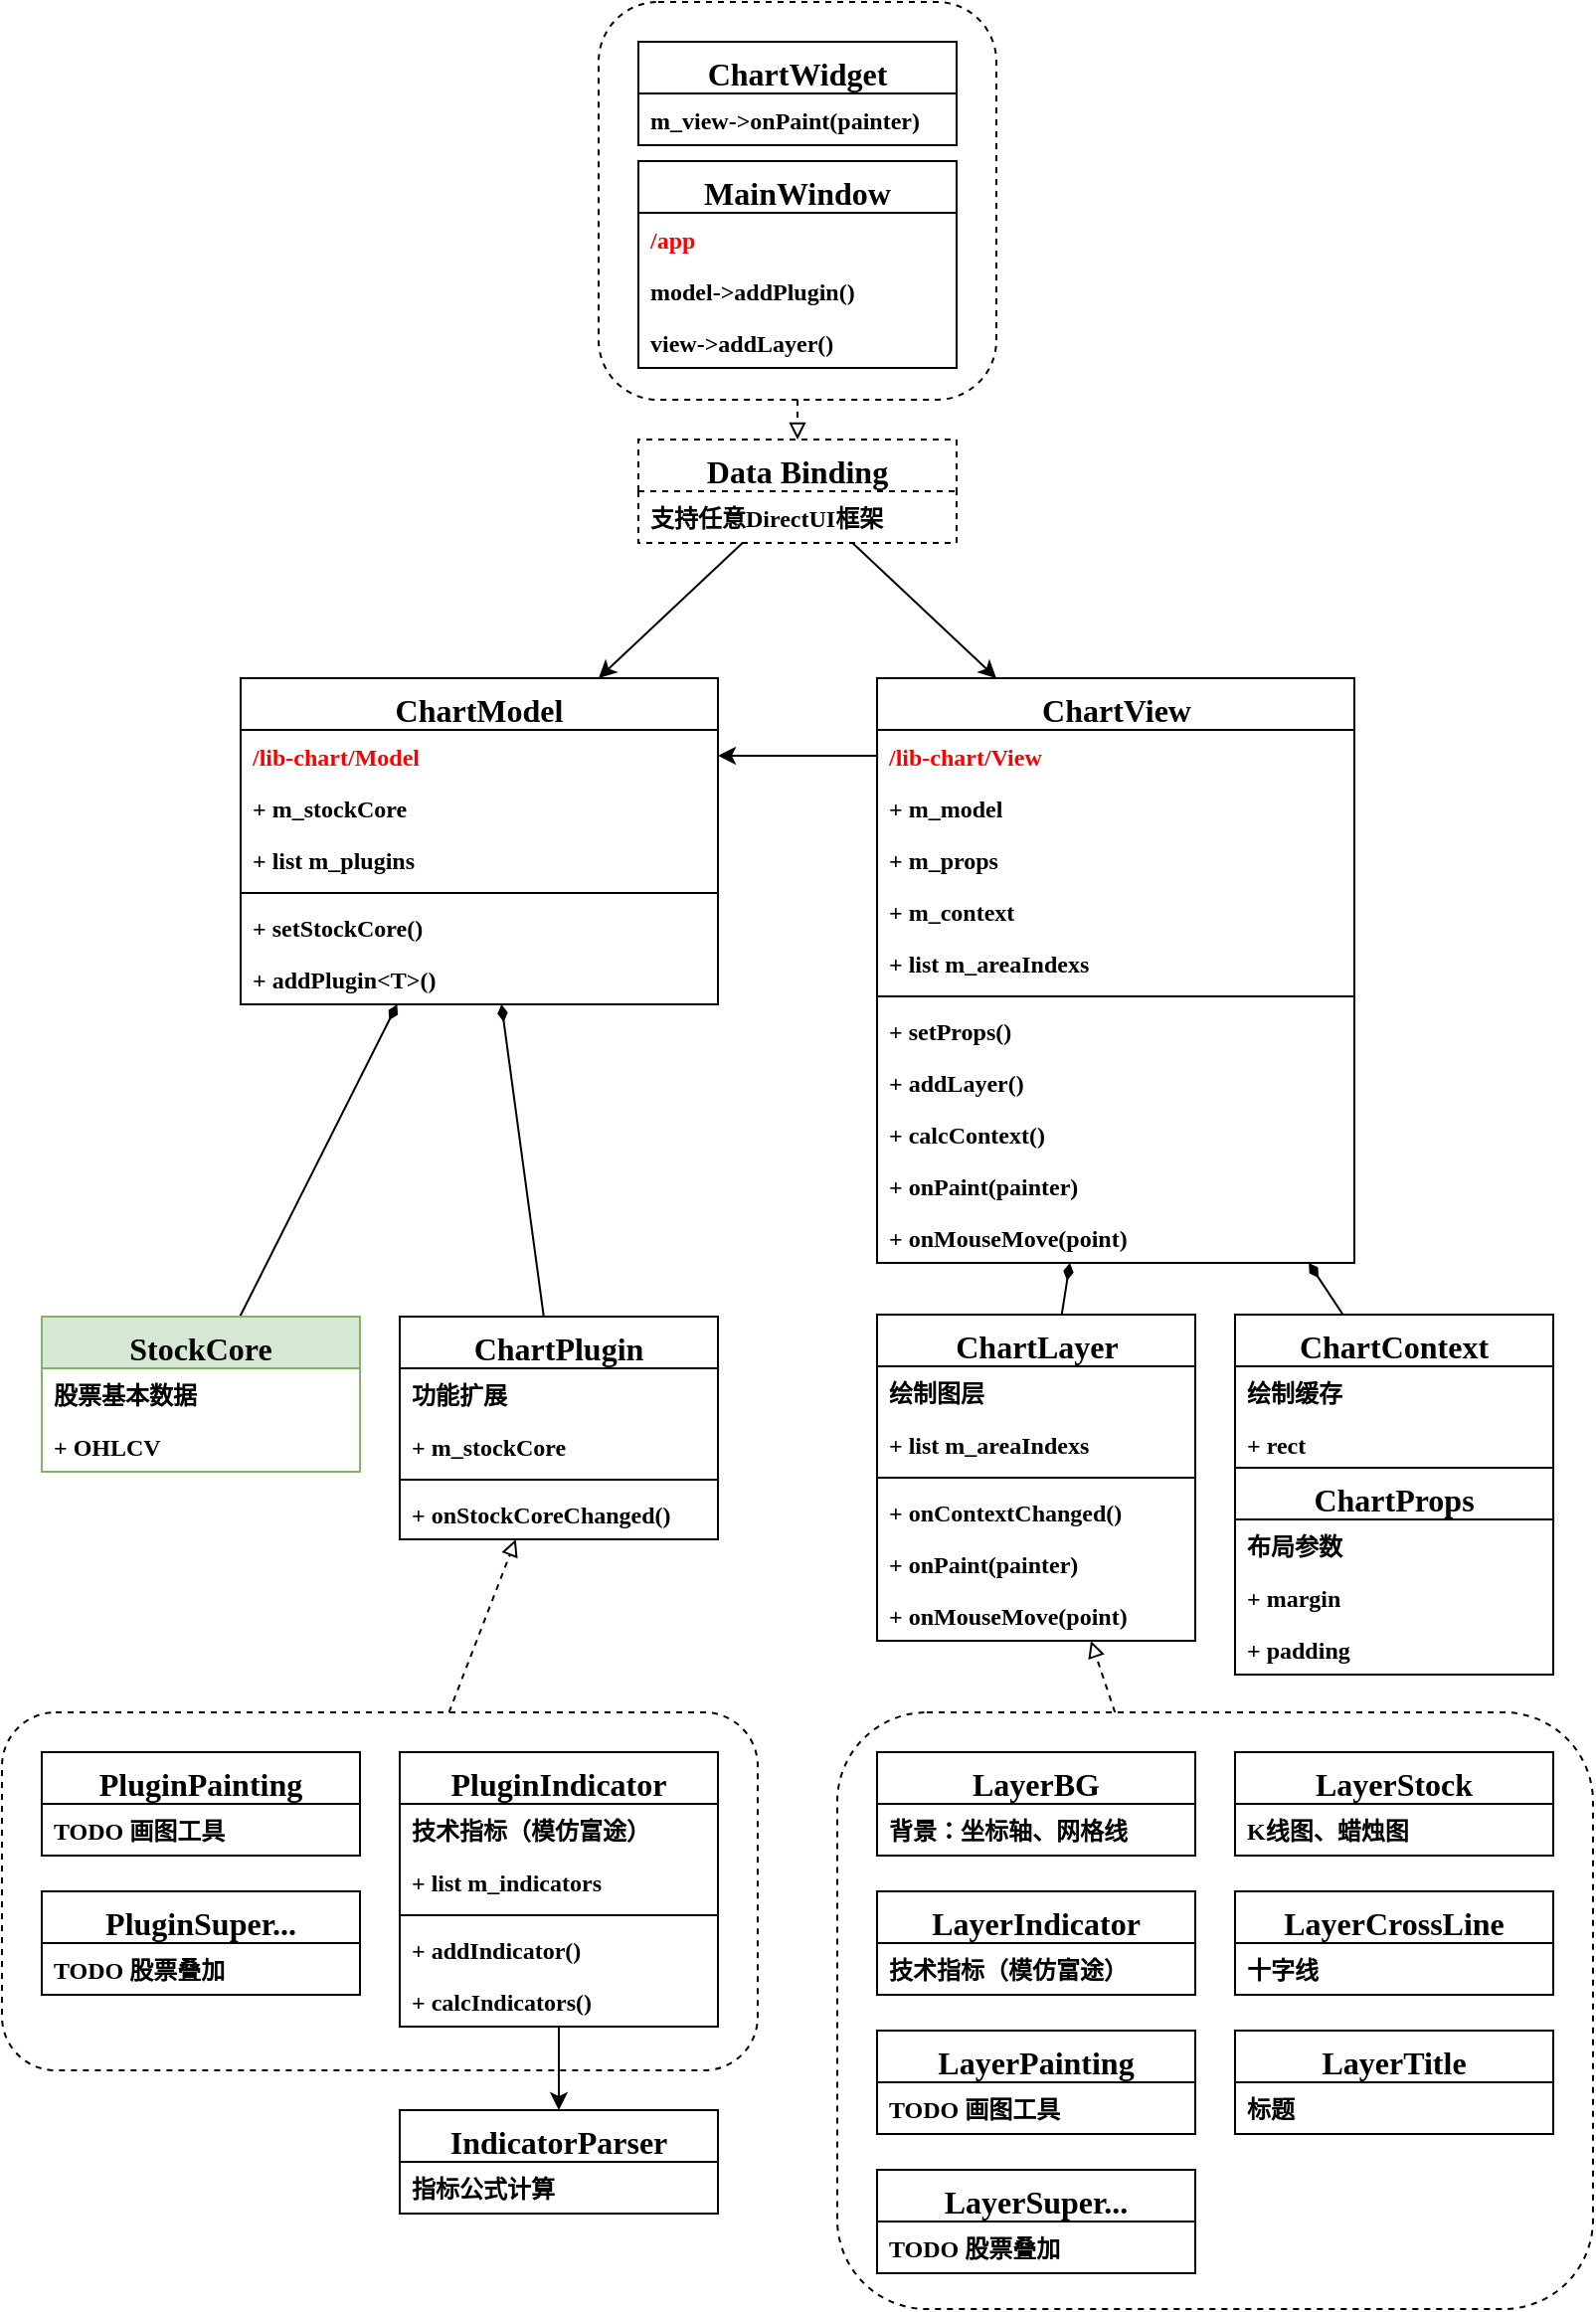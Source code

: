 <mxfile version="20.8.16" type="device"><diagram id="OxLUvv9R1Q_fNie7g9IL" name="第 1 页"><mxGraphModel dx="1355" dy="2053" grid="1" gridSize="10" guides="1" tooltips="1" connect="1" arrows="1" fold="1" page="1" pageScale="1" pageWidth="827" pageHeight="1169" background="#ffffff" math="0" shadow="0"><root><mxCell id="0"/><mxCell id="1" parent="0"/><mxCell id="dZIWXUb1Ma_gfkpm0XGD-43" style="edgeStyle=none;rounded=0;orthogonalLoop=1;jettySize=auto;html=1;endArrow=block;endFill=0;dashed=1;fontFamily=微软雅黑;fontStyle=1" parent="1" source="dZIWXUb1Ma_gfkpm0XGD-32" target="x92rDyIkl2Hdk8rhzTcv-98" edge="1"><mxGeometry relative="1" as="geometry"/></mxCell><mxCell id="dZIWXUb1Ma_gfkpm0XGD-32" value="" style="rounded=1;whiteSpace=wrap;html=1;labelBackgroundColor=none;dashed=1;fontFamily=微软雅黑;fontStyle=1;fillColor=none;" parent="1" vertex="1"><mxGeometry x="300" y="-220" width="200" height="200" as="geometry"/></mxCell><mxCell id="dZIWXUb1Ma_gfkpm0XGD-40" style="edgeStyle=none;rounded=0;orthogonalLoop=1;jettySize=auto;html=1;dashed=1;endArrow=block;endFill=0;fontFamily=微软雅黑;fontStyle=1" parent="1" source="Jx--1LyCdlOMn9CfVuIm-120" target="Jx--1LyCdlOMn9CfVuIm-84" edge="1"><mxGeometry relative="1" as="geometry"/></mxCell><mxCell id="Jx--1LyCdlOMn9CfVuIm-120" value="" style="rounded=1;whiteSpace=wrap;html=1;labelBackgroundColor=none;dashed=1;fontFamily=微软雅黑;fontStyle=1;fillColor=none;" parent="1" vertex="1"><mxGeometry x="420" y="640" width="380" height="300" as="geometry"/></mxCell><mxCell id="dZIWXUb1Ma_gfkpm0XGD-38" style="edgeStyle=none;rounded=0;orthogonalLoop=1;jettySize=auto;html=1;endArrow=block;endFill=0;dashed=1;fontFamily=微软雅黑;fontStyle=1" parent="1" source="Jx--1LyCdlOMn9CfVuIm-77" target="x92rDyIkl2Hdk8rhzTcv-103" edge="1"><mxGeometry relative="1" as="geometry"/></mxCell><mxCell id="Jx--1LyCdlOMn9CfVuIm-77" value="" style="rounded=1;whiteSpace=wrap;html=1;labelBackgroundColor=none;dashed=1;fontFamily=微软雅黑;fontStyle=1;fillColor=none;" parent="1" vertex="1"><mxGeometry y="640" width="380" height="180" as="geometry"/></mxCell><mxCell id="x92rDyIkl2Hdk8rhzTcv-42" value="ChartModel" style="swimlane;fontStyle=1;align=center;verticalAlign=top;childLayout=stackLayout;horizontal=1;startSize=26;horizontalStack=0;resizeParent=1;resizeParentMax=0;resizeLast=0;collapsible=1;marginBottom=0;fontSize=16;fontFamily=微软雅黑;" parent="1" vertex="1"><mxGeometry x="120" y="120" width="240" height="164" as="geometry"/></mxCell><mxCell id="x92rDyIkl2Hdk8rhzTcv-43" value="/lib-chart/Model" style="text;align=left;verticalAlign=top;spacingLeft=4;spacingRight=4;overflow=hidden;rotatable=0;points=[[0,0.5],[1,0.5]];portConstraint=eastwest;fontColor=#FF0000;fontFamily=微软雅黑;fontStyle=1" parent="x92rDyIkl2Hdk8rhzTcv-42" vertex="1"><mxGeometry y="26" width="240" height="26" as="geometry"/></mxCell><mxCell id="h1DoYMgi9d51SoZy6B5H-12" value="+ m_stockCore" style="text;align=left;verticalAlign=top;spacingLeft=4;spacingRight=4;overflow=hidden;rotatable=0;points=[[0,0.5],[1,0.5]];portConstraint=eastwest;fontFamily=微软雅黑;fontStyle=1" vertex="1" parent="x92rDyIkl2Hdk8rhzTcv-42"><mxGeometry y="52" width="240" height="26" as="geometry"/></mxCell><mxCell id="x92rDyIkl2Hdk8rhzTcv-47" value="+ list m_plugins" style="text;align=left;verticalAlign=top;spacingLeft=4;spacingRight=4;overflow=hidden;rotatable=0;points=[[0,0.5],[1,0.5]];portConstraint=eastwest;fontFamily=微软雅黑;fontStyle=1" parent="x92rDyIkl2Hdk8rhzTcv-42" vertex="1"><mxGeometry y="78" width="240" height="26" as="geometry"/></mxCell><mxCell id="x92rDyIkl2Hdk8rhzTcv-44" value="" style="line;strokeWidth=1;align=left;verticalAlign=middle;spacingTop=-1;spacingLeft=3;spacingRight=3;rotatable=0;labelPosition=right;points=[];portConstraint=eastwest;fontFamily=微软雅黑;fontStyle=1" parent="x92rDyIkl2Hdk8rhzTcv-42" vertex="1"><mxGeometry y="104" width="240" height="8" as="geometry"/></mxCell><mxCell id="Jx--1LyCdlOMn9CfVuIm-8" value="+ setStockCore()" style="text;align=left;verticalAlign=top;spacingLeft=4;spacingRight=4;overflow=hidden;rotatable=0;points=[[0,0.5],[1,0.5]];portConstraint=eastwest;fontFamily=微软雅黑;fontStyle=1" parent="x92rDyIkl2Hdk8rhzTcv-42" vertex="1"><mxGeometry y="112" width="240" height="26" as="geometry"/></mxCell><mxCell id="Jx--1LyCdlOMn9CfVuIm-9" value="+ addPlugin&lt;T&gt;()" style="text;align=left;verticalAlign=top;spacingLeft=4;spacingRight=4;overflow=hidden;rotatable=0;points=[[0,0.5],[1,0.5]];portConstraint=eastwest;fontFamily=微软雅黑;fontStyle=1" parent="x92rDyIkl2Hdk8rhzTcv-42" vertex="1"><mxGeometry y="138" width="240" height="26" as="geometry"/></mxCell><mxCell id="dZIWXUb1Ma_gfkpm0XGD-36" style="edgeStyle=none;rounded=0;orthogonalLoop=1;jettySize=auto;html=1;endArrow=diamondThin;endFill=1;fontFamily=微软雅黑;fontStyle=1" parent="1" source="x92rDyIkl2Hdk8rhzTcv-52" target="x92rDyIkl2Hdk8rhzTcv-139" edge="1"><mxGeometry relative="1" as="geometry"/></mxCell><mxCell id="x92rDyIkl2Hdk8rhzTcv-52" value="ChartContext" style="swimlane;fontStyle=1;align=center;verticalAlign=top;childLayout=stackLayout;horizontal=1;startSize=26;horizontalStack=0;resizeParent=1;resizeParentMax=0;resizeLast=0;collapsible=1;marginBottom=0;fontSize=16;fontFamily=微软雅黑;" parent="1" vertex="1"><mxGeometry x="620" y="440" width="160" height="78" as="geometry"/></mxCell><mxCell id="x92rDyIkl2Hdk8rhzTcv-53" value="绘制缓存" style="text;align=left;verticalAlign=top;spacingLeft=4;spacingRight=4;overflow=hidden;rotatable=0;points=[[0,0.5],[1,0.5]];portConstraint=eastwest;fontFamily=微软雅黑;fontStyle=1" parent="x92rDyIkl2Hdk8rhzTcv-52" vertex="1"><mxGeometry y="26" width="160" height="26" as="geometry"/></mxCell><mxCell id="Jx--1LyCdlOMn9CfVuIm-75" value="+ rect" style="text;align=left;verticalAlign=top;spacingLeft=4;spacingRight=4;overflow=hidden;rotatable=0;points=[[0,0.5],[1,0.5]];portConstraint=eastwest;fontFamily=微软雅黑;fontStyle=1" parent="x92rDyIkl2Hdk8rhzTcv-52" vertex="1"><mxGeometry y="52" width="160" height="26" as="geometry"/></mxCell><mxCell id="x92rDyIkl2Hdk8rhzTcv-89" value="ChartProps" style="swimlane;fontStyle=1;align=center;verticalAlign=top;childLayout=stackLayout;horizontal=1;startSize=26;horizontalStack=0;resizeParent=1;resizeParentMax=0;resizeLast=0;collapsible=1;marginBottom=0;fontSize=16;fontFamily=微软雅黑;" parent="1" vertex="1"><mxGeometry x="620" y="517" width="160" height="104" as="geometry"/></mxCell><mxCell id="x92rDyIkl2Hdk8rhzTcv-91" value="布局参数" style="text;align=left;verticalAlign=top;spacingLeft=4;spacingRight=4;overflow=hidden;rotatable=0;points=[[0,0.5],[1,0.5]];portConstraint=eastwest;fontFamily=微软雅黑;fontStyle=1" parent="x92rDyIkl2Hdk8rhzTcv-89" vertex="1"><mxGeometry y="26" width="160" height="26" as="geometry"/></mxCell><mxCell id="Jx--1LyCdlOMn9CfVuIm-74" value="+ margin" style="text;align=left;verticalAlign=top;spacingLeft=4;spacingRight=4;overflow=hidden;rotatable=0;points=[[0,0.5],[1,0.5]];portConstraint=eastwest;fontFamily=微软雅黑;fontStyle=1" parent="x92rDyIkl2Hdk8rhzTcv-89" vertex="1"><mxGeometry y="52" width="160" height="26" as="geometry"/></mxCell><mxCell id="Jx--1LyCdlOMn9CfVuIm-18" value="+ padding" style="text;align=left;verticalAlign=top;spacingLeft=4;spacingRight=4;overflow=hidden;rotatable=0;points=[[0,0.5],[1,0.5]];portConstraint=eastwest;fontFamily=微软雅黑;fontStyle=1" parent="x92rDyIkl2Hdk8rhzTcv-89" vertex="1"><mxGeometry y="78" width="160" height="26" as="geometry"/></mxCell><mxCell id="h1DoYMgi9d51SoZy6B5H-21" style="edgeStyle=none;rounded=0;orthogonalLoop=1;jettySize=auto;html=1;fontColor=#FF0000;entryX=0.75;entryY=0;entryDx=0;entryDy=0;" edge="1" parent="1" source="x92rDyIkl2Hdk8rhzTcv-98" target="x92rDyIkl2Hdk8rhzTcv-42"><mxGeometry relative="1" as="geometry"/></mxCell><mxCell id="h1DoYMgi9d51SoZy6B5H-22" style="edgeStyle=none;rounded=0;orthogonalLoop=1;jettySize=auto;html=1;fontColor=#FF0000;entryX=0.25;entryY=0;entryDx=0;entryDy=0;" edge="1" parent="1" source="x92rDyIkl2Hdk8rhzTcv-98" target="x92rDyIkl2Hdk8rhzTcv-139"><mxGeometry relative="1" as="geometry"/></mxCell><mxCell id="x92rDyIkl2Hdk8rhzTcv-98" value="Data Binding" style="swimlane;fontStyle=1;align=center;verticalAlign=top;childLayout=stackLayout;horizontal=1;startSize=26;horizontalStack=0;resizeParent=1;resizeParentMax=0;resizeLast=0;collapsible=1;marginBottom=0;fontSize=16;dashed=1;fontFamily=微软雅黑;" parent="1" vertex="1"><mxGeometry x="320" width="160" height="52" as="geometry"/></mxCell><mxCell id="h1DoYMgi9d51SoZy6B5H-14" value="支持任意DirectUI框架" style="text;align=left;verticalAlign=top;spacingLeft=4;spacingRight=4;overflow=hidden;rotatable=0;points=[[0,0.5],[1,0.5]];portConstraint=eastwest;fontFamily=微软雅黑;fontStyle=1" vertex="1" parent="x92rDyIkl2Hdk8rhzTcv-98"><mxGeometry y="26" width="160" height="26" as="geometry"/></mxCell><mxCell id="dZIWXUb1Ma_gfkpm0XGD-33" style="edgeStyle=none;rounded=0;orthogonalLoop=1;jettySize=auto;html=1;endArrow=diamondThin;endFill=1;fontFamily=微软雅黑;fontStyle=1" parent="1" source="x92rDyIkl2Hdk8rhzTcv-103" target="x92rDyIkl2Hdk8rhzTcv-42" edge="1"><mxGeometry relative="1" as="geometry"/></mxCell><mxCell id="x92rDyIkl2Hdk8rhzTcv-103" value="ChartPlugin" style="swimlane;fontStyle=1;align=center;verticalAlign=top;childLayout=stackLayout;horizontal=1;startSize=26;horizontalStack=0;resizeParent=1;resizeParentMax=0;resizeLast=0;collapsible=1;marginBottom=0;fontSize=16;fontFamily=微软雅黑;" parent="1" vertex="1"><mxGeometry x="200" y="441" width="160" height="112" as="geometry"/></mxCell><mxCell id="x92rDyIkl2Hdk8rhzTcv-106" value="功能扩展" style="text;align=left;verticalAlign=top;spacingLeft=4;spacingRight=4;overflow=hidden;rotatable=0;points=[[0,0.5],[1,0.5]];portConstraint=eastwest;fontFamily=微软雅黑;fontStyle=1" parent="x92rDyIkl2Hdk8rhzTcv-103" vertex="1"><mxGeometry y="26" width="160" height="26" as="geometry"/></mxCell><mxCell id="Jx--1LyCdlOMn9CfVuIm-72" value="+ m_stockCore" style="text;align=left;verticalAlign=top;spacingLeft=4;spacingRight=4;overflow=hidden;rotatable=0;points=[[0,0.5],[1,0.5]];portConstraint=eastwest;fontFamily=微软雅黑;fontStyle=1" parent="x92rDyIkl2Hdk8rhzTcv-103" vertex="1"><mxGeometry y="52" width="160" height="26" as="geometry"/></mxCell><mxCell id="x92rDyIkl2Hdk8rhzTcv-107" value="" style="line;strokeWidth=1;align=left;verticalAlign=middle;spacingTop=-1;spacingLeft=3;spacingRight=3;rotatable=0;labelPosition=right;points=[];portConstraint=eastwest;fontFamily=微软雅黑;fontStyle=1" parent="x92rDyIkl2Hdk8rhzTcv-103" vertex="1"><mxGeometry y="78" width="160" height="8" as="geometry"/></mxCell><mxCell id="x92rDyIkl2Hdk8rhzTcv-108" value="+ onStockCoreChanged()" style="text;align=left;verticalAlign=top;spacingLeft=4;spacingRight=4;overflow=hidden;rotatable=0;points=[[0,0.5],[1,0.5]];portConstraint=eastwest;fontFamily=微软雅黑;fontStyle=1" parent="x92rDyIkl2Hdk8rhzTcv-103" vertex="1"><mxGeometry y="86" width="160" height="26" as="geometry"/></mxCell><mxCell id="dZIWXUb1Ma_gfkpm0XGD-34" style="edgeStyle=none;rounded=0;orthogonalLoop=1;jettySize=auto;html=1;endArrow=diamondThin;endFill=1;fontFamily=微软雅黑;fontStyle=1" parent="1" source="x92rDyIkl2Hdk8rhzTcv-112" target="x92rDyIkl2Hdk8rhzTcv-42" edge="1"><mxGeometry relative="1" as="geometry"/></mxCell><mxCell id="x92rDyIkl2Hdk8rhzTcv-112" value="StockCore" style="swimlane;fontStyle=1;align=center;verticalAlign=top;childLayout=stackLayout;horizontal=1;startSize=26;horizontalStack=0;resizeParent=1;resizeParentMax=0;resizeLast=0;collapsible=1;marginBottom=0;fontSize=16;fillColor=#d5e8d4;strokeColor=#82b366;fontFamily=微软雅黑;" parent="1" vertex="1"><mxGeometry x="20" y="441" width="160" height="78" as="geometry"/></mxCell><mxCell id="x92rDyIkl2Hdk8rhzTcv-113" value="股票基本数据" style="text;align=left;verticalAlign=top;spacingLeft=4;spacingRight=4;overflow=hidden;rotatable=0;points=[[0,0.5],[1,0.5]];portConstraint=eastwest;fontFamily=微软雅黑;fontStyle=1" parent="x92rDyIkl2Hdk8rhzTcv-112" vertex="1"><mxGeometry y="26" width="160" height="26" as="geometry"/></mxCell><mxCell id="Jx--1LyCdlOMn9CfVuIm-73" value="+ OHLCV" style="text;align=left;verticalAlign=top;spacingLeft=4;spacingRight=4;overflow=hidden;rotatable=0;points=[[0,0.5],[1,0.5]];portConstraint=eastwest;fontFamily=微软雅黑;fontStyle=1" parent="x92rDyIkl2Hdk8rhzTcv-112" vertex="1"><mxGeometry y="52" width="160" height="26" as="geometry"/></mxCell><mxCell id="x92rDyIkl2Hdk8rhzTcv-139" value="ChartView" style="swimlane;fontStyle=1;align=center;verticalAlign=top;childLayout=stackLayout;horizontal=1;startSize=26;horizontalStack=0;resizeParent=1;resizeParentMax=0;resizeLast=0;collapsible=1;marginBottom=0;fontSize=16;html=1;fontFamily=微软雅黑;" parent="1" vertex="1"><mxGeometry x="440" y="120" width="240" height="294" as="geometry"/></mxCell><mxCell id="h1DoYMgi9d51SoZy6B5H-13" value="/lib-chart/View" style="text;align=left;verticalAlign=top;spacingLeft=4;spacingRight=4;overflow=hidden;rotatable=0;points=[[0,0.5],[1,0.5]];portConstraint=eastwest;fontColor=#FF0000;fontFamily=微软雅黑;fontStyle=1" vertex="1" parent="x92rDyIkl2Hdk8rhzTcv-139"><mxGeometry y="26" width="240" height="26" as="geometry"/></mxCell><mxCell id="x92rDyIkl2Hdk8rhzTcv-140" value="+ m_model" style="text;align=left;verticalAlign=top;spacingLeft=4;spacingRight=4;overflow=hidden;rotatable=0;points=[[0,0.5],[1,0.5]];portConstraint=eastwest;fontFamily=微软雅黑;fontStyle=1" parent="x92rDyIkl2Hdk8rhzTcv-139" vertex="1"><mxGeometry y="52" width="240" height="26" as="geometry"/></mxCell><mxCell id="Jx--1LyCdlOMn9CfVuIm-16" value="+ m_props" style="text;align=left;verticalAlign=top;spacingLeft=4;spacingRight=4;overflow=hidden;rotatable=0;points=[[0,0.5],[1,0.5]];portConstraint=eastwest;fontFamily=微软雅黑;fontStyle=1" parent="x92rDyIkl2Hdk8rhzTcv-139" vertex="1"><mxGeometry y="78" width="240" height="26" as="geometry"/></mxCell><mxCell id="Jx--1LyCdlOMn9CfVuIm-17" value="+ m_context" style="text;align=left;verticalAlign=top;spacingLeft=4;spacingRight=4;overflow=hidden;rotatable=0;points=[[0,0.5],[1,0.5]];portConstraint=eastwest;fontFamily=微软雅黑;fontStyle=1" parent="x92rDyIkl2Hdk8rhzTcv-139" vertex="1"><mxGeometry y="104" width="240" height="26" as="geometry"/></mxCell><mxCell id="Jx--1LyCdlOMn9CfVuIm-22" value="+ list m_areaIndexs" style="text;align=left;verticalAlign=top;spacingLeft=4;spacingRight=4;overflow=hidden;rotatable=0;points=[[0,0.5],[1,0.5]];portConstraint=eastwest;fontFamily=微软雅黑;fontStyle=1" parent="x92rDyIkl2Hdk8rhzTcv-139" vertex="1"><mxGeometry y="130" width="240" height="26" as="geometry"/></mxCell><mxCell id="x92rDyIkl2Hdk8rhzTcv-141" value="" style="line;strokeWidth=1;align=left;verticalAlign=middle;spacingTop=-1;spacingLeft=3;spacingRight=3;rotatable=0;labelPosition=right;points=[];portConstraint=eastwest;fontFamily=微软雅黑;fontStyle=1" parent="x92rDyIkl2Hdk8rhzTcv-139" vertex="1"><mxGeometry y="156" width="240" height="8" as="geometry"/></mxCell><mxCell id="x92rDyIkl2Hdk8rhzTcv-143" value="+ setProps()" style="text;align=left;verticalAlign=top;spacingLeft=4;spacingRight=4;overflow=hidden;rotatable=0;points=[[0,0.5],[1,0.5]];portConstraint=eastwest;fontFamily=微软雅黑;fontStyle=1" parent="x92rDyIkl2Hdk8rhzTcv-139" vertex="1"><mxGeometry y="164" width="240" height="26" as="geometry"/></mxCell><mxCell id="Jx--1LyCdlOMn9CfVuIm-35" value="+ addLayer()" style="text;align=left;verticalAlign=top;spacingLeft=4;spacingRight=4;overflow=hidden;rotatable=0;points=[[0,0.5],[1,0.5]];portConstraint=eastwest;fontFamily=微软雅黑;fontStyle=1" parent="x92rDyIkl2Hdk8rhzTcv-139" vertex="1"><mxGeometry y="190" width="240" height="26" as="geometry"/></mxCell><mxCell id="Jx--1LyCdlOMn9CfVuIm-36" value="+ calcContext()" style="text;align=left;verticalAlign=top;spacingLeft=4;spacingRight=4;overflow=hidden;rotatable=0;points=[[0,0.5],[1,0.5]];portConstraint=eastwest;fontFamily=微软雅黑;fontStyle=1" parent="x92rDyIkl2Hdk8rhzTcv-139" vertex="1"><mxGeometry y="216" width="240" height="26" as="geometry"/></mxCell><mxCell id="Jx--1LyCdlOMn9CfVuIm-37" value="+ onPaint(painter)" style="text;align=left;verticalAlign=top;spacingLeft=4;spacingRight=4;overflow=hidden;rotatable=0;points=[[0,0.5],[1,0.5]];portConstraint=eastwest;fontFamily=微软雅黑;fontStyle=1" parent="x92rDyIkl2Hdk8rhzTcv-139" vertex="1"><mxGeometry y="242" width="240" height="26" as="geometry"/></mxCell><mxCell id="Jx--1LyCdlOMn9CfVuIm-38" value="+ onMouseMove(point)" style="text;align=left;verticalAlign=top;spacingLeft=4;spacingRight=4;overflow=hidden;rotatable=0;points=[[0,0.5],[1,0.5]];portConstraint=eastwest;fontFamily=微软雅黑;fontStyle=1" parent="x92rDyIkl2Hdk8rhzTcv-139" vertex="1"><mxGeometry y="268" width="240" height="26" as="geometry"/></mxCell><mxCell id="Jx--1LyCdlOMn9CfVuIm-81" style="edgeStyle=none;rounded=0;orthogonalLoop=1;jettySize=auto;html=1;fontColor=#000000;startArrow=none;startFill=0;fontFamily=微软雅黑;fontStyle=1" parent="1" source="Jx--1LyCdlOMn9CfVuIm-57" target="Jx--1LyCdlOMn9CfVuIm-79" edge="1"><mxGeometry relative="1" as="geometry"/></mxCell><mxCell id="Jx--1LyCdlOMn9CfVuIm-57" value="PluginIndicator" style="swimlane;fontStyle=1;align=center;verticalAlign=top;childLayout=stackLayout;horizontal=1;startSize=26;horizontalStack=0;resizeParent=1;resizeParentMax=0;resizeLast=0;collapsible=1;marginBottom=0;fontSize=16;fontFamily=微软雅黑;" parent="1" vertex="1"><mxGeometry x="200" y="660" width="160" height="138" as="geometry"/></mxCell><mxCell id="Jx--1LyCdlOMn9CfVuIm-58" value="技术指标（模仿富途）" style="text;align=left;verticalAlign=top;spacingLeft=4;spacingRight=4;overflow=hidden;rotatable=0;points=[[0,0.5],[1,0.5]];portConstraint=eastwest;fontFamily=微软雅黑;fontStyle=1" parent="Jx--1LyCdlOMn9CfVuIm-57" vertex="1"><mxGeometry y="26" width="160" height="26" as="geometry"/></mxCell><mxCell id="Jx--1LyCdlOMn9CfVuIm-71" value="+ list m_indicators" style="text;align=left;verticalAlign=top;spacingLeft=4;spacingRight=4;overflow=hidden;rotatable=0;points=[[0,0.5],[1,0.5]];portConstraint=eastwest;fontFamily=微软雅黑;fontStyle=1" parent="Jx--1LyCdlOMn9CfVuIm-57" vertex="1"><mxGeometry y="52" width="160" height="26" as="geometry"/></mxCell><mxCell id="Jx--1LyCdlOMn9CfVuIm-59" value="" style="line;strokeWidth=1;align=left;verticalAlign=middle;spacingTop=-1;spacingLeft=3;spacingRight=3;rotatable=0;labelPosition=right;points=[];portConstraint=eastwest;fontFamily=微软雅黑;fontStyle=1" parent="Jx--1LyCdlOMn9CfVuIm-57" vertex="1"><mxGeometry y="78" width="160" height="8" as="geometry"/></mxCell><mxCell id="Jx--1LyCdlOMn9CfVuIm-60" value="+ addIndicator()" style="text;align=left;verticalAlign=top;spacingLeft=4;spacingRight=4;overflow=hidden;rotatable=0;points=[[0,0.5],[1,0.5]];portConstraint=eastwest;fontFamily=微软雅黑;fontStyle=1" parent="Jx--1LyCdlOMn9CfVuIm-57" vertex="1"><mxGeometry y="86" width="160" height="26" as="geometry"/></mxCell><mxCell id="Jx--1LyCdlOMn9CfVuIm-62" value="+ calcIndicators()" style="text;align=left;verticalAlign=top;spacingLeft=4;spacingRight=4;overflow=hidden;rotatable=0;points=[[0,0.5],[1,0.5]];portConstraint=eastwest;fontFamily=微软雅黑;fontStyle=1" parent="Jx--1LyCdlOMn9CfVuIm-57" vertex="1"><mxGeometry y="112" width="160" height="26" as="geometry"/></mxCell><mxCell id="Jx--1LyCdlOMn9CfVuIm-63" value="PluginPainting" style="swimlane;fontStyle=1;align=center;verticalAlign=top;childLayout=stackLayout;horizontal=1;startSize=26;horizontalStack=0;resizeParent=1;resizeParentMax=0;resizeLast=0;collapsible=1;marginBottom=0;fontSize=16;fontFamily=微软雅黑;" parent="1" vertex="1"><mxGeometry x="20" y="660" width="160" height="52" as="geometry"/></mxCell><mxCell id="Jx--1LyCdlOMn9CfVuIm-64" value="TODO 画图工具" style="text;align=left;verticalAlign=top;spacingLeft=4;spacingRight=4;overflow=hidden;rotatable=0;points=[[0,0.5],[1,0.5]];portConstraint=eastwest;fontFamily=微软雅黑;fontStyle=1" parent="Jx--1LyCdlOMn9CfVuIm-63" vertex="1"><mxGeometry y="26" width="160" height="26" as="geometry"/></mxCell><mxCell id="Jx--1LyCdlOMn9CfVuIm-66" value="PluginSuper..." style="swimlane;fontStyle=1;align=center;verticalAlign=top;childLayout=stackLayout;horizontal=1;startSize=26;horizontalStack=0;resizeParent=1;resizeParentMax=0;resizeLast=0;collapsible=1;marginBottom=0;fontSize=16;fontFamily=微软雅黑;" parent="1" vertex="1"><mxGeometry x="20" y="730" width="160" height="52" as="geometry"/></mxCell><mxCell id="Jx--1LyCdlOMn9CfVuIm-67" value="TODO 股票叠加" style="text;align=left;verticalAlign=top;spacingLeft=4;spacingRight=4;overflow=hidden;rotatable=0;points=[[0,0.5],[1,0.5]];portConstraint=eastwest;fontFamily=微软雅黑;fontStyle=1" parent="Jx--1LyCdlOMn9CfVuIm-66" vertex="1"><mxGeometry y="26" width="160" height="26" as="geometry"/></mxCell><mxCell id="Jx--1LyCdlOMn9CfVuIm-79" value="IndicatorParser" style="swimlane;fontStyle=1;align=center;verticalAlign=top;childLayout=stackLayout;horizontal=1;startSize=26;horizontalStack=0;resizeParent=1;resizeParentMax=0;resizeLast=0;collapsible=1;marginBottom=0;fontSize=16;fontFamily=微软雅黑;" parent="1" vertex="1"><mxGeometry x="200" y="840" width="160" height="52" as="geometry"/></mxCell><mxCell id="Jx--1LyCdlOMn9CfVuIm-80" value="指标公式计算" style="text;align=left;verticalAlign=top;spacingLeft=4;spacingRight=4;overflow=hidden;rotatable=0;points=[[0,0.5],[1,0.5]];portConstraint=eastwest;fontFamily=微软雅黑;fontStyle=1" parent="Jx--1LyCdlOMn9CfVuIm-79" vertex="1"><mxGeometry y="26" width="160" height="26" as="geometry"/></mxCell><mxCell id="dZIWXUb1Ma_gfkpm0XGD-35" style="edgeStyle=none;rounded=0;orthogonalLoop=1;jettySize=auto;html=1;endArrow=diamondThin;endFill=1;fontFamily=微软雅黑;fontStyle=1" parent="1" source="Jx--1LyCdlOMn9CfVuIm-84" target="x92rDyIkl2Hdk8rhzTcv-139" edge="1"><mxGeometry relative="1" as="geometry"/></mxCell><mxCell id="Jx--1LyCdlOMn9CfVuIm-84" value="ChartLayer" style="swimlane;fontStyle=1;align=center;verticalAlign=top;childLayout=stackLayout;horizontal=1;startSize=26;horizontalStack=0;resizeParent=1;resizeParentMax=0;resizeLast=0;collapsible=1;marginBottom=0;fontSize=16;html=1;fontFamily=微软雅黑;" parent="1" vertex="1"><mxGeometry x="440" y="440" width="160" height="164" as="geometry"/></mxCell><mxCell id="Jx--1LyCdlOMn9CfVuIm-85" value="绘制图层" style="text;align=left;verticalAlign=top;spacingLeft=4;spacingRight=4;overflow=hidden;rotatable=0;points=[[0,0.5],[1,0.5]];portConstraint=eastwest;fontFamily=微软雅黑;fontStyle=1" parent="Jx--1LyCdlOMn9CfVuIm-84" vertex="1"><mxGeometry y="26" width="160" height="26" as="geometry"/></mxCell><mxCell id="Jx--1LyCdlOMn9CfVuIm-86" value="+ list m_areaIndexs" style="text;align=left;verticalAlign=top;spacingLeft=4;spacingRight=4;overflow=hidden;rotatable=0;points=[[0,0.5],[1,0.5]];portConstraint=eastwest;fontFamily=微软雅黑;fontStyle=1" parent="Jx--1LyCdlOMn9CfVuIm-84" vertex="1"><mxGeometry y="52" width="160" height="26" as="geometry"/></mxCell><mxCell id="Jx--1LyCdlOMn9CfVuIm-89" value="" style="line;strokeWidth=1;align=left;verticalAlign=middle;spacingTop=-1;spacingLeft=3;spacingRight=3;rotatable=0;labelPosition=right;points=[];portConstraint=eastwest;fontFamily=微软雅黑;fontStyle=1" parent="Jx--1LyCdlOMn9CfVuIm-84" vertex="1"><mxGeometry y="78" width="160" height="8" as="geometry"/></mxCell><mxCell id="Jx--1LyCdlOMn9CfVuIm-92" value="+ onContextChanged()" style="text;align=left;verticalAlign=top;spacingLeft=4;spacingRight=4;overflow=hidden;rotatable=0;points=[[0,0.5],[1,0.5]];portConstraint=eastwest;fontFamily=微软雅黑;fontStyle=1" parent="Jx--1LyCdlOMn9CfVuIm-84" vertex="1"><mxGeometry y="86" width="160" height="26" as="geometry"/></mxCell><mxCell id="Jx--1LyCdlOMn9CfVuIm-93" value="+ onPaint(painter)" style="text;align=left;verticalAlign=top;spacingLeft=4;spacingRight=4;overflow=hidden;rotatable=0;points=[[0,0.5],[1,0.5]];portConstraint=eastwest;fontFamily=微软雅黑;fontStyle=1" parent="Jx--1LyCdlOMn9CfVuIm-84" vertex="1"><mxGeometry y="112" width="160" height="26" as="geometry"/></mxCell><mxCell id="Jx--1LyCdlOMn9CfVuIm-94" value="+ onMouseMove(point)" style="text;align=left;verticalAlign=top;spacingLeft=4;spacingRight=4;overflow=hidden;rotatable=0;points=[[0,0.5],[1,0.5]];portConstraint=eastwest;fontFamily=微软雅黑;fontStyle=1" parent="Jx--1LyCdlOMn9CfVuIm-84" vertex="1"><mxGeometry y="138" width="160" height="26" as="geometry"/></mxCell><mxCell id="Jx--1LyCdlOMn9CfVuIm-98" value="LayerBG" style="swimlane;fontStyle=1;align=center;verticalAlign=top;childLayout=stackLayout;horizontal=1;startSize=26;horizontalStack=0;resizeParent=1;resizeParentMax=0;resizeLast=0;collapsible=1;marginBottom=0;fontSize=16;fontFamily=微软雅黑;" parent="1" vertex="1"><mxGeometry x="440" y="660" width="160" height="52" as="geometry"/></mxCell><mxCell id="Jx--1LyCdlOMn9CfVuIm-99" value="背景：坐标轴、网格线" style="text;align=left;verticalAlign=top;spacingLeft=4;spacingRight=4;overflow=hidden;rotatable=0;points=[[0,0.5],[1,0.5]];portConstraint=eastwest;fontFamily=微软雅黑;fontStyle=1" parent="Jx--1LyCdlOMn9CfVuIm-98" vertex="1"><mxGeometry y="26" width="160" height="26" as="geometry"/></mxCell><mxCell id="Jx--1LyCdlOMn9CfVuIm-100" value="LayerStock" style="swimlane;fontStyle=1;align=center;verticalAlign=top;childLayout=stackLayout;horizontal=1;startSize=26;horizontalStack=0;resizeParent=1;resizeParentMax=0;resizeLast=0;collapsible=1;marginBottom=0;fontSize=16;fontFamily=微软雅黑;" parent="1" vertex="1"><mxGeometry x="620" y="660" width="160" height="52" as="geometry"/></mxCell><mxCell id="Jx--1LyCdlOMn9CfVuIm-101" value="K线图、蜡烛图" style="text;align=left;verticalAlign=top;spacingLeft=4;spacingRight=4;overflow=hidden;rotatable=0;points=[[0,0.5],[1,0.5]];portConstraint=eastwest;fontFamily=微软雅黑;fontStyle=1" parent="Jx--1LyCdlOMn9CfVuIm-100" vertex="1"><mxGeometry y="26" width="160" height="26" as="geometry"/></mxCell><mxCell id="Jx--1LyCdlOMn9CfVuIm-102" value="LayerSuper..." style="swimlane;fontStyle=1;align=center;verticalAlign=top;childLayout=stackLayout;horizontal=1;startSize=26;horizontalStack=0;resizeParent=1;resizeParentMax=0;resizeLast=0;collapsible=1;marginBottom=0;fontSize=16;fontFamily=微软雅黑;" parent="1" vertex="1"><mxGeometry x="440" y="870" width="160" height="52" as="geometry"/></mxCell><mxCell id="Jx--1LyCdlOMn9CfVuIm-103" value="TODO 股票叠加" style="text;align=left;verticalAlign=top;spacingLeft=4;spacingRight=4;overflow=hidden;rotatable=0;points=[[0,0.5],[1,0.5]];portConstraint=eastwest;fontFamily=微软雅黑;fontStyle=1" parent="Jx--1LyCdlOMn9CfVuIm-102" vertex="1"><mxGeometry y="26" width="160" height="26" as="geometry"/></mxCell><mxCell id="Jx--1LyCdlOMn9CfVuIm-106" value="LayerCrossLine" style="swimlane;fontStyle=1;align=center;verticalAlign=top;childLayout=stackLayout;horizontal=1;startSize=26;horizontalStack=0;resizeParent=1;resizeParentMax=0;resizeLast=0;collapsible=1;marginBottom=0;fontSize=16;fontFamily=微软雅黑;" parent="1" vertex="1"><mxGeometry x="620" y="730" width="160" height="52" as="geometry"/></mxCell><mxCell id="Jx--1LyCdlOMn9CfVuIm-107" value="十字线" style="text;align=left;verticalAlign=top;spacingLeft=4;spacingRight=4;overflow=hidden;rotatable=0;points=[[0,0.5],[1,0.5]];portConstraint=eastwest;fontFamily=微软雅黑;fontStyle=1" parent="Jx--1LyCdlOMn9CfVuIm-106" vertex="1"><mxGeometry y="26" width="160" height="26" as="geometry"/></mxCell><mxCell id="Jx--1LyCdlOMn9CfVuIm-108" value="LayerPainting" style="swimlane;fontStyle=1;align=center;verticalAlign=top;childLayout=stackLayout;horizontal=1;startSize=26;horizontalStack=0;resizeParent=1;resizeParentMax=0;resizeLast=0;collapsible=1;marginBottom=0;fontSize=16;fontFamily=微软雅黑;" parent="1" vertex="1"><mxGeometry x="440" y="800" width="160" height="52" as="geometry"/></mxCell><mxCell id="Jx--1LyCdlOMn9CfVuIm-109" value="TODO 画图工具" style="text;align=left;verticalAlign=top;spacingLeft=4;spacingRight=4;overflow=hidden;rotatable=0;points=[[0,0.5],[1,0.5]];portConstraint=eastwest;fontFamily=微软雅黑;fontStyle=1" parent="Jx--1LyCdlOMn9CfVuIm-108" vertex="1"><mxGeometry y="26" width="160" height="26" as="geometry"/></mxCell><mxCell id="Jx--1LyCdlOMn9CfVuIm-110" value="LayerIndicator" style="swimlane;fontStyle=1;align=center;verticalAlign=top;childLayout=stackLayout;horizontal=1;startSize=26;horizontalStack=0;resizeParent=1;resizeParentMax=0;resizeLast=0;collapsible=1;marginBottom=0;fontSize=16;fontFamily=微软雅黑;" parent="1" vertex="1"><mxGeometry x="440" y="730" width="160" height="52" as="geometry"/></mxCell><mxCell id="Jx--1LyCdlOMn9CfVuIm-111" value="技术指标（模仿富途）" style="text;align=left;verticalAlign=top;spacingLeft=4;spacingRight=4;overflow=hidden;rotatable=0;points=[[0,0.5],[1,0.5]];portConstraint=eastwest;fontFamily=微软雅黑;fontStyle=1" parent="Jx--1LyCdlOMn9CfVuIm-110" vertex="1"><mxGeometry y="26" width="160" height="26" as="geometry"/></mxCell><mxCell id="Jx--1LyCdlOMn9CfVuIm-118" value="LayerTitle" style="swimlane;fontStyle=1;align=center;verticalAlign=top;childLayout=stackLayout;horizontal=1;startSize=26;horizontalStack=0;resizeParent=1;resizeParentMax=0;resizeLast=0;collapsible=1;marginBottom=0;fontSize=16;fontFamily=微软雅黑;" parent="1" vertex="1"><mxGeometry x="620" y="800" width="160" height="52" as="geometry"/></mxCell><mxCell id="Jx--1LyCdlOMn9CfVuIm-119" value="标题" style="text;align=left;verticalAlign=top;spacingLeft=4;spacingRight=4;overflow=hidden;rotatable=0;points=[[0,0.5],[1,0.5]];portConstraint=eastwest;fontFamily=微软雅黑;fontStyle=1" parent="Jx--1LyCdlOMn9CfVuIm-118" vertex="1"><mxGeometry y="26" width="160" height="26" as="geometry"/></mxCell><mxCell id="Jx--1LyCdlOMn9CfVuIm-134" value="MainWindow" style="swimlane;fontStyle=1;align=center;verticalAlign=top;childLayout=stackLayout;horizontal=1;startSize=26;horizontalStack=0;resizeParent=1;resizeParentMax=0;resizeLast=0;collapsible=1;marginBottom=0;fontSize=16;fontFamily=微软雅黑;" parent="1" vertex="1"><mxGeometry x="320" y="-140" width="160" height="104" as="geometry"/></mxCell><mxCell id="x92rDyIkl2Hdk8rhzTcv-99" value="/app" style="text;align=left;verticalAlign=top;spacingLeft=4;spacingRight=4;overflow=hidden;rotatable=0;points=[[0,0.5],[1,0.5]];portConstraint=eastwest;fontColor=#FF0000;fontFamily=微软雅黑;fontStyle=1" parent="Jx--1LyCdlOMn9CfVuIm-134" vertex="1"><mxGeometry y="26" width="160" height="26" as="geometry"/></mxCell><mxCell id="Jx--1LyCdlOMn9CfVuIm-135" value="model-&gt;addPlugin()" style="text;align=left;verticalAlign=top;spacingLeft=4;spacingRight=4;overflow=hidden;rotatable=0;points=[[0,0.5],[1,0.5]];portConstraint=eastwest;fontFamily=微软雅黑;fontStyle=1" parent="Jx--1LyCdlOMn9CfVuIm-134" vertex="1"><mxGeometry y="52" width="160" height="26" as="geometry"/></mxCell><mxCell id="Jx--1LyCdlOMn9CfVuIm-136" value="view-&gt;addLayer()" style="text;align=left;verticalAlign=top;spacingLeft=4;spacingRight=4;overflow=hidden;rotatable=0;points=[[0,0.5],[1,0.5]];portConstraint=eastwest;fontFamily=微软雅黑;fontStyle=1" parent="Jx--1LyCdlOMn9CfVuIm-134" vertex="1"><mxGeometry y="78" width="160" height="26" as="geometry"/></mxCell><mxCell id="dZIWXUb1Ma_gfkpm0XGD-44" value="ChartWidget" style="swimlane;fontStyle=1;align=center;verticalAlign=top;childLayout=stackLayout;horizontal=1;startSize=26;horizontalStack=0;resizeParent=1;resizeParentMax=0;resizeLast=0;collapsible=1;marginBottom=0;fontSize=16;fontFamily=微软雅黑;" parent="1" vertex="1"><mxGeometry x="320" y="-200" width="160" height="52" as="geometry"/></mxCell><mxCell id="dZIWXUb1Ma_gfkpm0XGD-47" value="m_view-&gt;onPaint(painter)" style="text;align=left;verticalAlign=top;spacingLeft=4;spacingRight=4;overflow=hidden;rotatable=0;points=[[0,0.5],[1,0.5]];portConstraint=eastwest;fontFamily=微软雅黑;fontStyle=1" parent="dZIWXUb1Ma_gfkpm0XGD-44" vertex="1"><mxGeometry y="26" width="160" height="26" as="geometry"/></mxCell><mxCell id="h1DoYMgi9d51SoZy6B5H-24" style="edgeStyle=none;rounded=0;orthogonalLoop=1;jettySize=auto;html=1;exitX=0;exitY=0.5;exitDx=0;exitDy=0;entryX=1;entryY=0.5;entryDx=0;entryDy=0;fontColor=#FF0000;" edge="1" parent="1" source="h1DoYMgi9d51SoZy6B5H-13" target="x92rDyIkl2Hdk8rhzTcv-43"><mxGeometry relative="1" as="geometry"/></mxCell></root></mxGraphModel></diagram></mxfile>